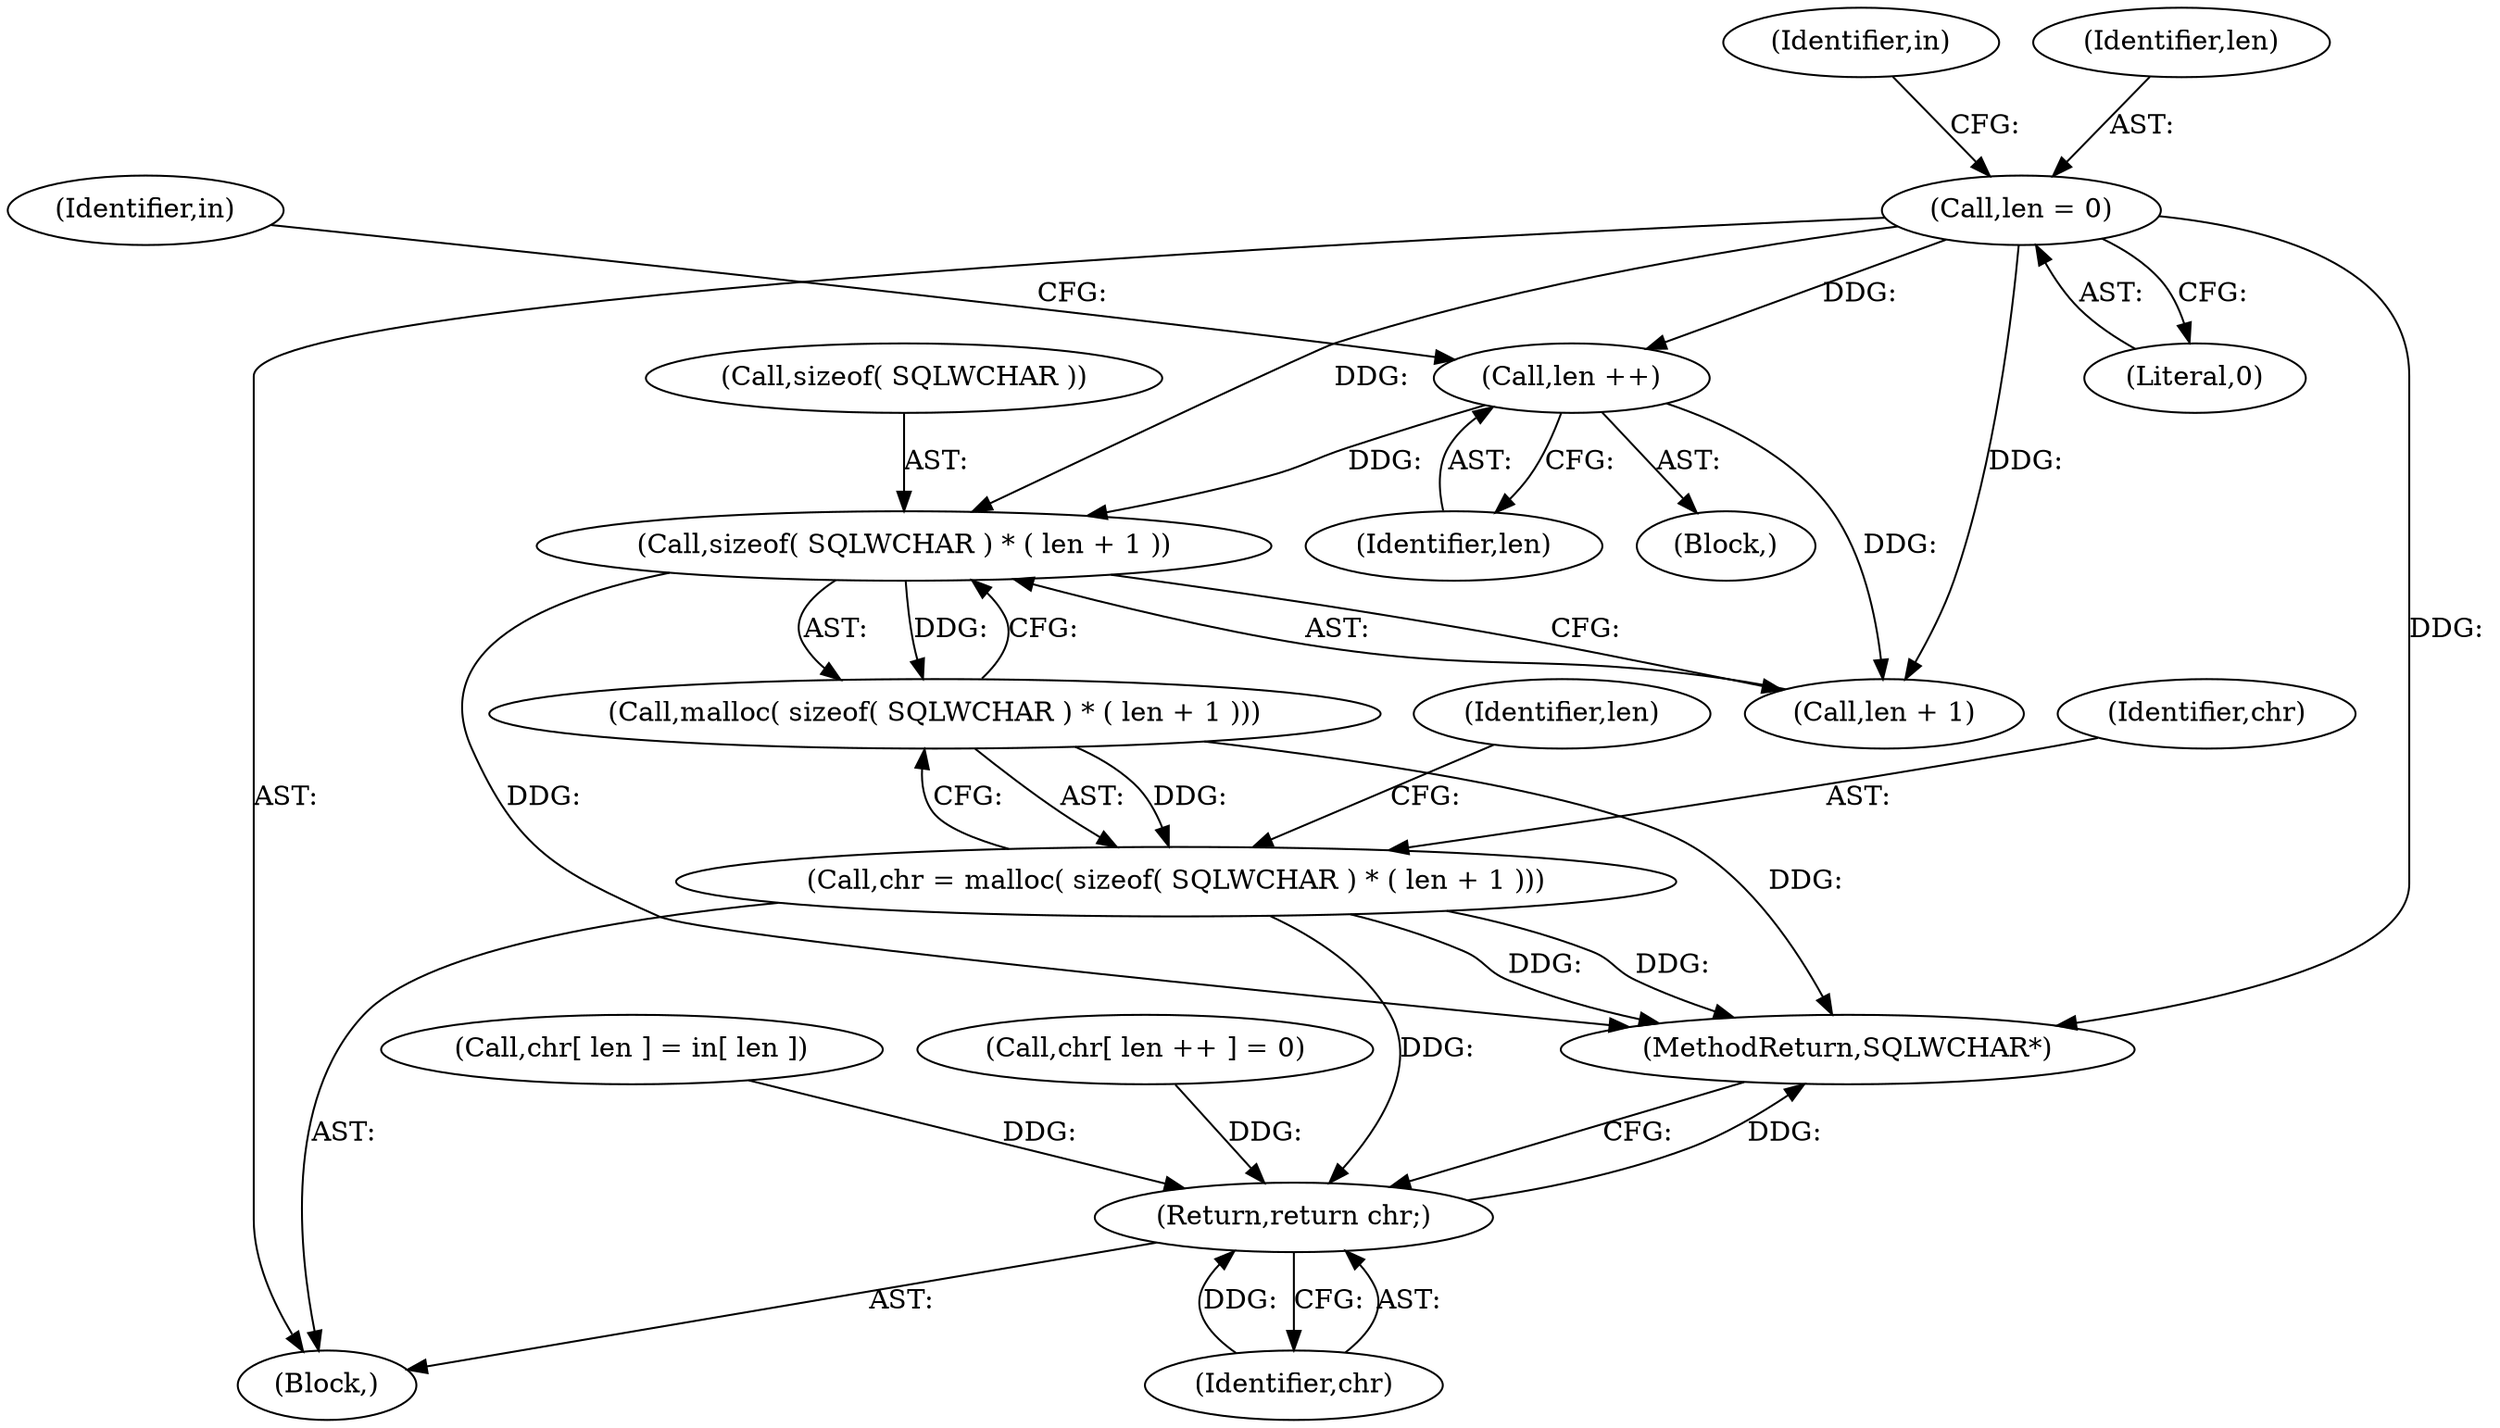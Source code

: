 digraph "0_unixODBC_45ef78e037f578b15fc58938a3a3251655e71d6f#diff-d52750c7ba4e594410438569d8e2963aL24_5@API" {
"1000126" [label="(Call,sizeof( SQLWCHAR ) * ( len + 1 ))"];
"1000121" [label="(Call,len ++)"];
"1000105" [label="(Call,len = 0)"];
"1000125" [label="(Call,malloc( sizeof( SQLWCHAR ) * ( len + 1 )))"];
"1000123" [label="(Call,chr = malloc( sizeof( SQLWCHAR ) * ( len + 1 )))"];
"1000157" [label="(Return,return chr;)"];
"1000133" [label="(Identifier,len)"];
"1000124" [label="(Identifier,chr)"];
"1000123" [label="(Call,chr = malloc( sizeof( SQLWCHAR ) * ( len + 1 )))"];
"1000125" [label="(Call,malloc( sizeof( SQLWCHAR ) * ( len + 1 )))"];
"1000159" [label="(MethodReturn,SQLWCHAR*)"];
"1000120" [label="(Block,)"];
"1000142" [label="(Call,chr[ len ] = in[ len ])"];
"1000105" [label="(Call,len = 0)"];
"1000110" [label="(Identifier,in)"];
"1000129" [label="(Call,len + 1)"];
"1000157" [label="(Return,return chr;)"];
"1000127" [label="(Call,sizeof( SQLWCHAR ))"];
"1000126" [label="(Call,sizeof( SQLWCHAR ) * ( len + 1 ))"];
"1000117" [label="(Identifier,in)"];
"1000107" [label="(Literal,0)"];
"1000121" [label="(Call,len ++)"];
"1000106" [label="(Identifier,len)"];
"1000158" [label="(Identifier,chr)"];
"1000102" [label="(Block,)"];
"1000122" [label="(Identifier,len)"];
"1000151" [label="(Call,chr[ len ++ ] = 0)"];
"1000126" -> "1000125"  [label="AST: "];
"1000126" -> "1000129"  [label="CFG: "];
"1000127" -> "1000126"  [label="AST: "];
"1000129" -> "1000126"  [label="AST: "];
"1000125" -> "1000126"  [label="CFG: "];
"1000126" -> "1000159"  [label="DDG: "];
"1000126" -> "1000125"  [label="DDG: "];
"1000121" -> "1000126"  [label="DDG: "];
"1000105" -> "1000126"  [label="DDG: "];
"1000121" -> "1000120"  [label="AST: "];
"1000121" -> "1000122"  [label="CFG: "];
"1000122" -> "1000121"  [label="AST: "];
"1000117" -> "1000121"  [label="CFG: "];
"1000105" -> "1000121"  [label="DDG: "];
"1000121" -> "1000129"  [label="DDG: "];
"1000105" -> "1000102"  [label="AST: "];
"1000105" -> "1000107"  [label="CFG: "];
"1000106" -> "1000105"  [label="AST: "];
"1000107" -> "1000105"  [label="AST: "];
"1000110" -> "1000105"  [label="CFG: "];
"1000105" -> "1000159"  [label="DDG: "];
"1000105" -> "1000129"  [label="DDG: "];
"1000125" -> "1000123"  [label="AST: "];
"1000123" -> "1000125"  [label="CFG: "];
"1000125" -> "1000159"  [label="DDG: "];
"1000125" -> "1000123"  [label="DDG: "];
"1000123" -> "1000102"  [label="AST: "];
"1000124" -> "1000123"  [label="AST: "];
"1000133" -> "1000123"  [label="CFG: "];
"1000123" -> "1000159"  [label="DDG: "];
"1000123" -> "1000159"  [label="DDG: "];
"1000123" -> "1000157"  [label="DDG: "];
"1000157" -> "1000102"  [label="AST: "];
"1000157" -> "1000158"  [label="CFG: "];
"1000158" -> "1000157"  [label="AST: "];
"1000159" -> "1000157"  [label="CFG: "];
"1000157" -> "1000159"  [label="DDG: "];
"1000158" -> "1000157"  [label="DDG: "];
"1000151" -> "1000157"  [label="DDG: "];
"1000142" -> "1000157"  [label="DDG: "];
}
